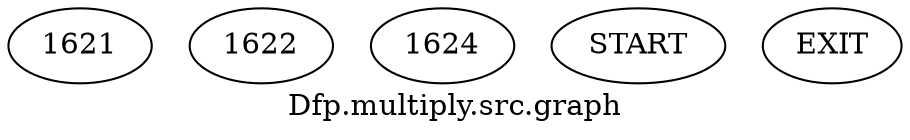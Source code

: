 /* --------------------------------------------------- */
/* Generated by Dr. Garbage Control Flow Graph Factory */
/* http://www.drgarbage.com                            */
/* Version: 4.5.0.201508311741                         */
/* Retrieved on: 2020-01-06 17:38:36.241               */
/* --------------------------------------------------- */
digraph "Dfp.multiply.src.graph" {
 graph [label="Dfp.multiply.src.graph"];
 2 [label="1621" ]
 3 [label="1622" ]
 4 [label="1624" ]
 5 [label="START" ]
 6 [label="EXIT" ]
 5  2
 2  3
 2  4
 3  6
 4  6
}
